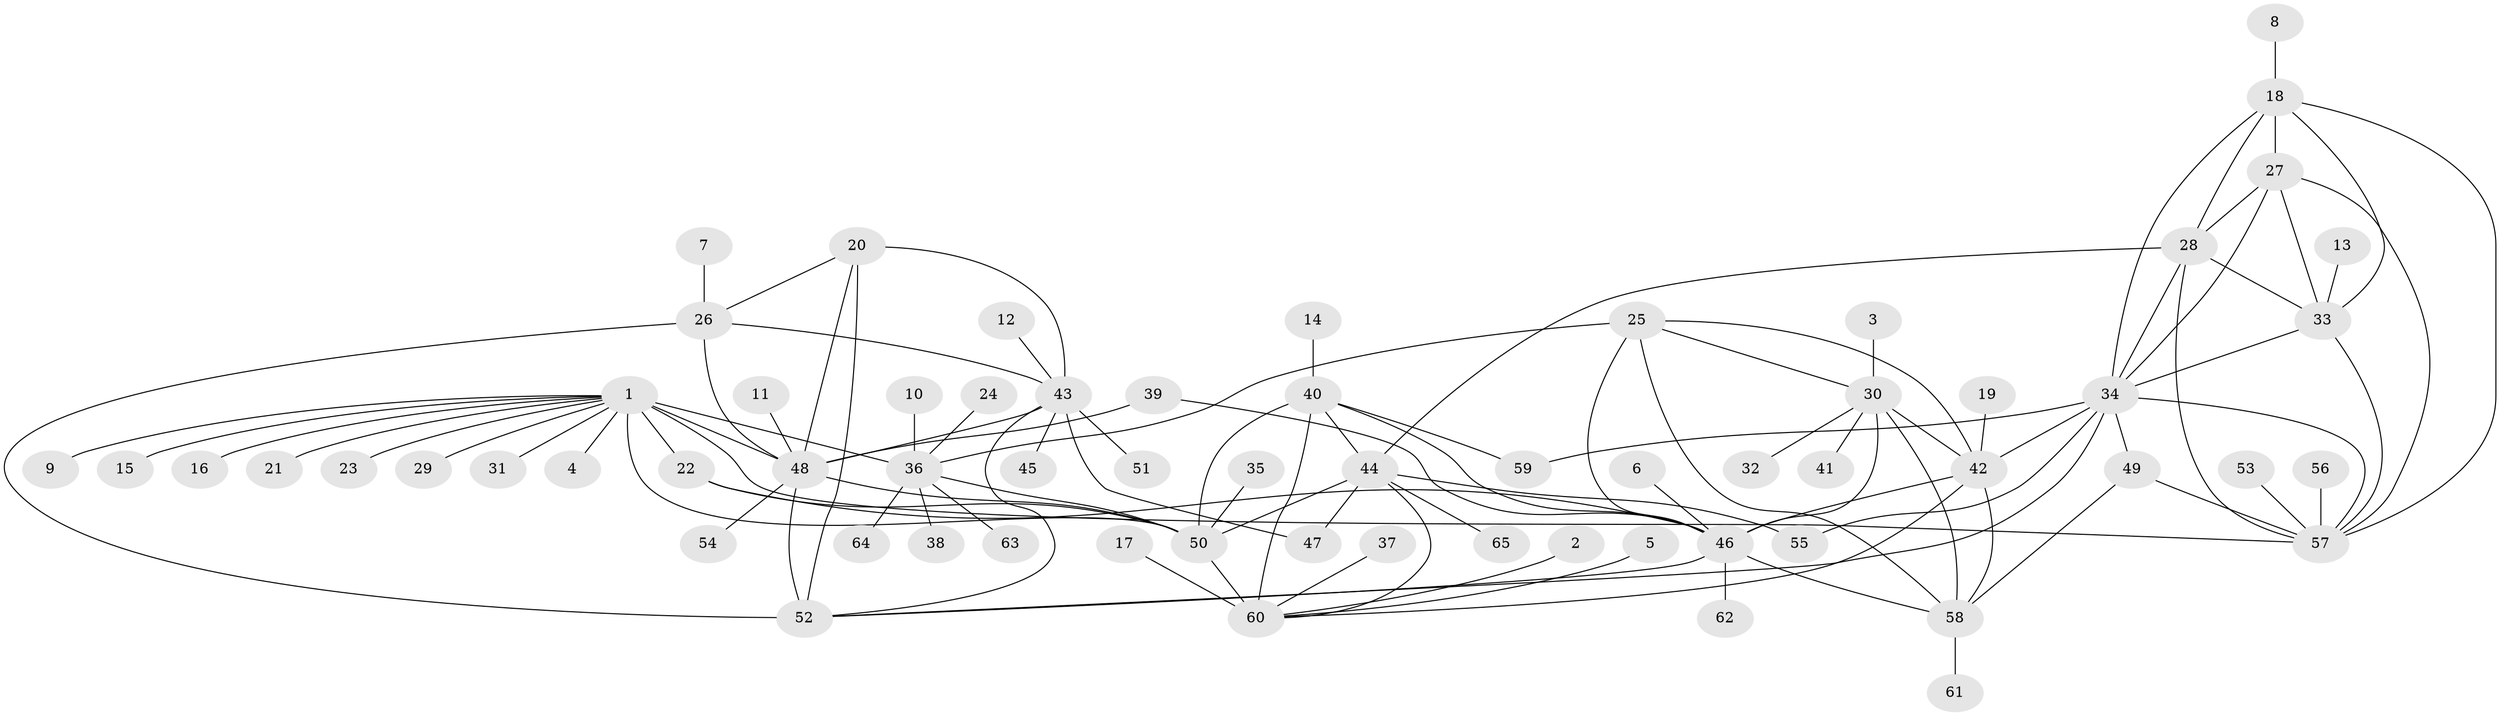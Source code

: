 // original degree distribution, {13: 0.016, 6: 0.04, 8: 0.088, 12: 0.008, 7: 0.032, 9: 0.024, 11: 0.024, 10: 0.008, 2: 0.112, 1: 0.584, 4: 0.008, 3: 0.056}
// Generated by graph-tools (version 1.1) at 2025/26/03/09/25 03:26:45]
// undirected, 65 vertices, 105 edges
graph export_dot {
graph [start="1"]
  node [color=gray90,style=filled];
  1;
  2;
  3;
  4;
  5;
  6;
  7;
  8;
  9;
  10;
  11;
  12;
  13;
  14;
  15;
  16;
  17;
  18;
  19;
  20;
  21;
  22;
  23;
  24;
  25;
  26;
  27;
  28;
  29;
  30;
  31;
  32;
  33;
  34;
  35;
  36;
  37;
  38;
  39;
  40;
  41;
  42;
  43;
  44;
  45;
  46;
  47;
  48;
  49;
  50;
  51;
  52;
  53;
  54;
  55;
  56;
  57;
  58;
  59;
  60;
  61;
  62;
  63;
  64;
  65;
  1 -- 4 [weight=1.0];
  1 -- 9 [weight=1.0];
  1 -- 15 [weight=1.0];
  1 -- 16 [weight=1.0];
  1 -- 21 [weight=1.0];
  1 -- 22 [weight=1.0];
  1 -- 23 [weight=1.0];
  1 -- 29 [weight=1.0];
  1 -- 31 [weight=1.0];
  1 -- 36 [weight=6.0];
  1 -- 48 [weight=1.0];
  1 -- 50 [weight=3.0];
  1 -- 57 [weight=1.0];
  2 -- 60 [weight=1.0];
  3 -- 30 [weight=1.0];
  5 -- 60 [weight=1.0];
  6 -- 46 [weight=1.0];
  7 -- 26 [weight=1.0];
  8 -- 18 [weight=1.0];
  10 -- 36 [weight=1.0];
  11 -- 48 [weight=1.0];
  12 -- 43 [weight=1.0];
  13 -- 33 [weight=1.0];
  14 -- 40 [weight=1.0];
  17 -- 60 [weight=1.0];
  18 -- 27 [weight=1.0];
  18 -- 28 [weight=1.0];
  18 -- 33 [weight=1.0];
  18 -- 34 [weight=1.0];
  18 -- 57 [weight=1.0];
  19 -- 42 [weight=1.0];
  20 -- 26 [weight=1.0];
  20 -- 43 [weight=1.0];
  20 -- 48 [weight=1.0];
  20 -- 52 [weight=2.0];
  22 -- 46 [weight=1.0];
  22 -- 50 [weight=1.0];
  24 -- 36 [weight=1.0];
  25 -- 30 [weight=1.0];
  25 -- 36 [weight=1.0];
  25 -- 42 [weight=1.0];
  25 -- 46 [weight=2.0];
  25 -- 58 [weight=1.0];
  26 -- 43 [weight=1.0];
  26 -- 48 [weight=1.0];
  26 -- 52 [weight=2.0];
  27 -- 28 [weight=1.0];
  27 -- 33 [weight=1.0];
  27 -- 34 [weight=1.0];
  27 -- 57 [weight=1.0];
  28 -- 33 [weight=1.0];
  28 -- 34 [weight=1.0];
  28 -- 44 [weight=1.0];
  28 -- 57 [weight=1.0];
  30 -- 32 [weight=1.0];
  30 -- 41 [weight=1.0];
  30 -- 42 [weight=1.0];
  30 -- 46 [weight=2.0];
  30 -- 58 [weight=1.0];
  33 -- 34 [weight=1.0];
  33 -- 57 [weight=1.0];
  34 -- 42 [weight=1.0];
  34 -- 49 [weight=1.0];
  34 -- 52 [weight=2.0];
  34 -- 55 [weight=1.0];
  34 -- 57 [weight=1.0];
  34 -- 59 [weight=1.0];
  35 -- 50 [weight=1.0];
  36 -- 38 [weight=1.0];
  36 -- 50 [weight=2.0];
  36 -- 63 [weight=1.0];
  36 -- 64 [weight=1.0];
  37 -- 60 [weight=1.0];
  39 -- 46 [weight=1.0];
  39 -- 48 [weight=1.0];
  40 -- 44 [weight=1.0];
  40 -- 46 [weight=1.0];
  40 -- 50 [weight=2.0];
  40 -- 59 [weight=1.0];
  40 -- 60 [weight=2.0];
  42 -- 46 [weight=2.0];
  42 -- 58 [weight=1.0];
  42 -- 60 [weight=1.0];
  43 -- 45 [weight=1.0];
  43 -- 47 [weight=1.0];
  43 -- 48 [weight=1.0];
  43 -- 51 [weight=1.0];
  43 -- 52 [weight=2.0];
  44 -- 47 [weight=1.0];
  44 -- 50 [weight=2.0];
  44 -- 55 [weight=1.0];
  44 -- 60 [weight=2.0];
  44 -- 65 [weight=1.0];
  46 -- 52 [weight=1.0];
  46 -- 58 [weight=2.0];
  46 -- 62 [weight=1.0];
  48 -- 50 [weight=1.0];
  48 -- 52 [weight=2.0];
  48 -- 54 [weight=1.0];
  49 -- 57 [weight=1.0];
  49 -- 58 [weight=1.0];
  50 -- 60 [weight=4.0];
  53 -- 57 [weight=1.0];
  56 -- 57 [weight=1.0];
  58 -- 61 [weight=1.0];
}
